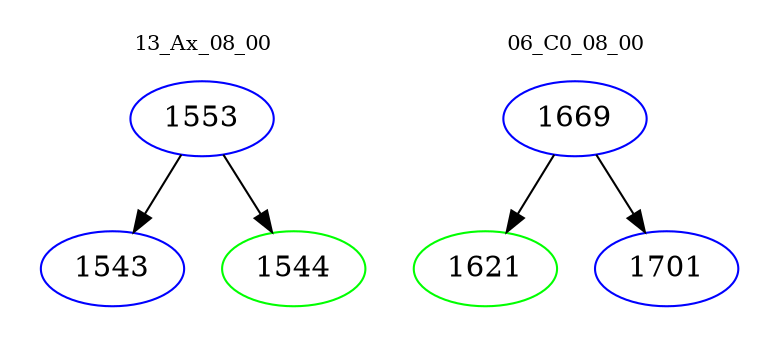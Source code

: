 digraph{
subgraph cluster_0 {
color = white
label = "13_Ax_08_00";
fontsize=10;
T0_1553 [label="1553", color="blue"]
T0_1553 -> T0_1543 [color="black"]
T0_1543 [label="1543", color="blue"]
T0_1553 -> T0_1544 [color="black"]
T0_1544 [label="1544", color="green"]
}
subgraph cluster_1 {
color = white
label = "06_C0_08_00";
fontsize=10;
T1_1669 [label="1669", color="blue"]
T1_1669 -> T1_1621 [color="black"]
T1_1621 [label="1621", color="green"]
T1_1669 -> T1_1701 [color="black"]
T1_1701 [label="1701", color="blue"]
}
}

